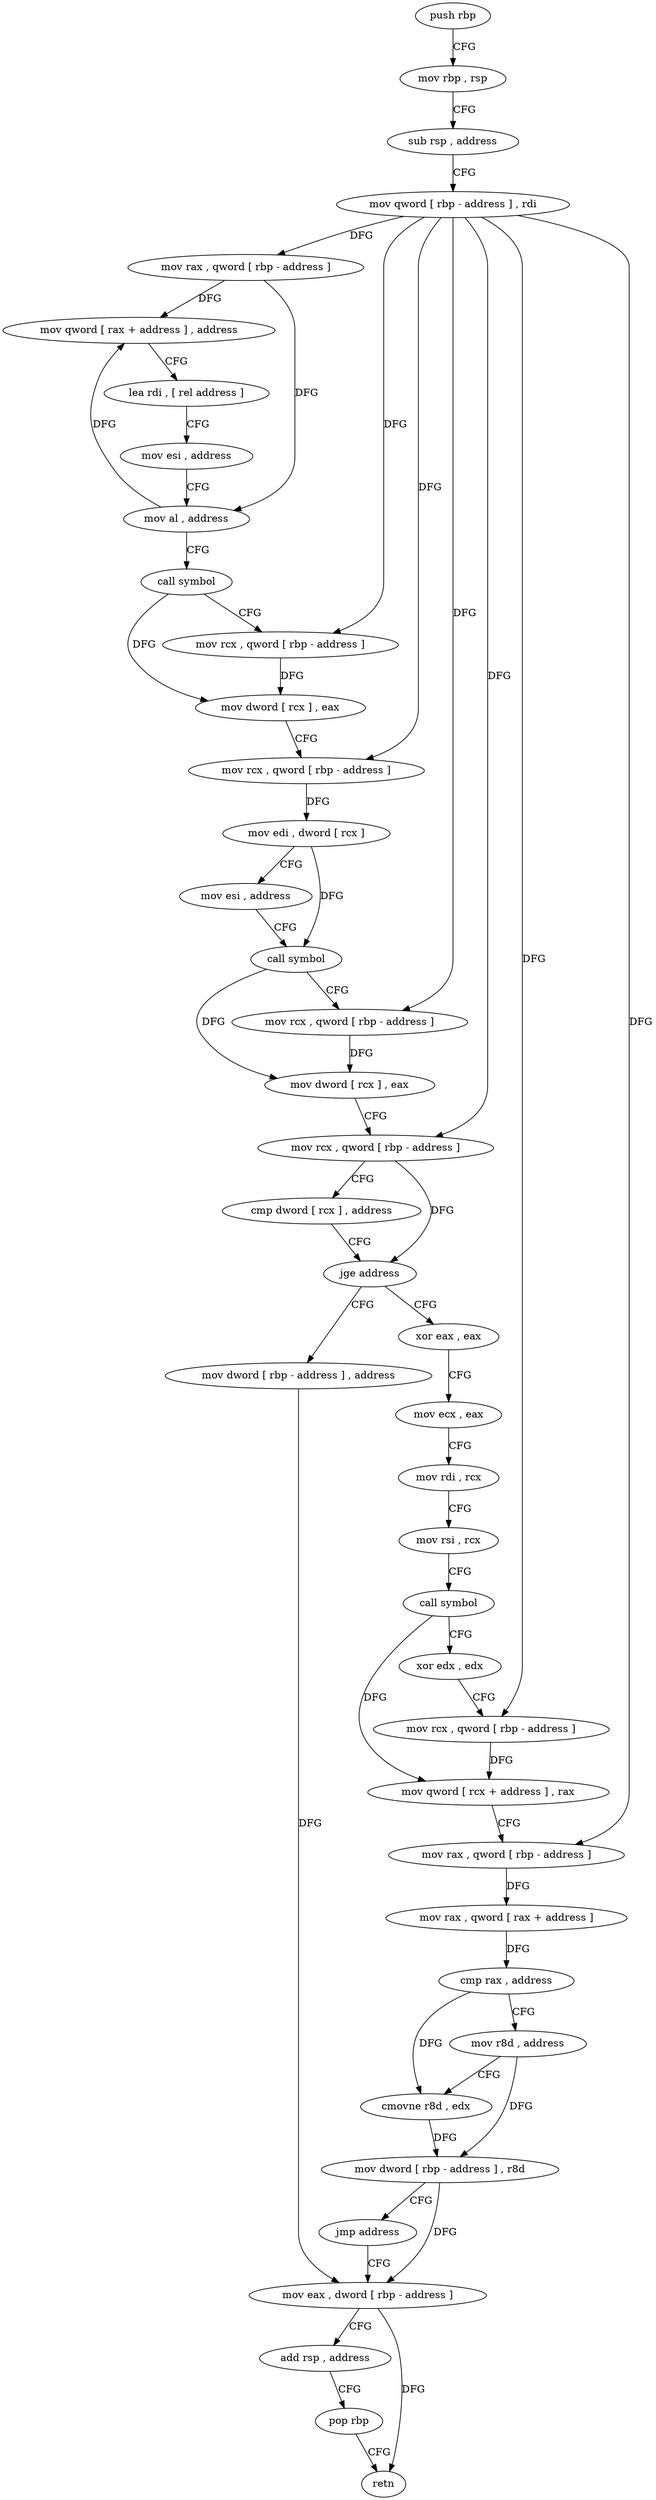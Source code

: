 digraph "func" {
"489600" [label = "push rbp" ]
"489601" [label = "mov rbp , rsp" ]
"489604" [label = "sub rsp , address" ]
"489608" [label = "mov qword [ rbp - address ] , rdi" ]
"489612" [label = "mov rax , qword [ rbp - address ]" ]
"489616" [label = "mov qword [ rax + address ] , address" ]
"489624" [label = "lea rdi , [ rel address ]" ]
"489631" [label = "mov esi , address" ]
"489636" [label = "mov al , address" ]
"489638" [label = "call symbol" ]
"489643" [label = "mov rcx , qword [ rbp - address ]" ]
"489647" [label = "mov dword [ rcx ] , eax" ]
"489649" [label = "mov rcx , qword [ rbp - address ]" ]
"489653" [label = "mov edi , dword [ rcx ]" ]
"489655" [label = "mov esi , address" ]
"489660" [label = "call symbol" ]
"489665" [label = "mov rcx , qword [ rbp - address ]" ]
"489669" [label = "mov dword [ rcx ] , eax" ]
"489671" [label = "mov rcx , qword [ rbp - address ]" ]
"489675" [label = "cmp dword [ rcx ] , address" ]
"489678" [label = "jge address" ]
"489740" [label = "mov dword [ rbp - address ] , address" ]
"489684" [label = "xor eax , eax" ]
"489747" [label = "mov eax , dword [ rbp - address ]" ]
"489686" [label = "mov ecx , eax" ]
"489688" [label = "mov rdi , rcx" ]
"489691" [label = "mov rsi , rcx" ]
"489694" [label = "call symbol" ]
"489699" [label = "xor edx , edx" ]
"489701" [label = "mov rcx , qword [ rbp - address ]" ]
"489705" [label = "mov qword [ rcx + address ] , rax" ]
"489709" [label = "mov rax , qword [ rbp - address ]" ]
"489713" [label = "mov rax , qword [ rax + address ]" ]
"489717" [label = "cmp rax , address" ]
"489721" [label = "mov r8d , address" ]
"489727" [label = "cmovne r8d , edx" ]
"489731" [label = "mov dword [ rbp - address ] , r8d" ]
"489735" [label = "jmp address" ]
"489750" [label = "add rsp , address" ]
"489754" [label = "pop rbp" ]
"489755" [label = "retn" ]
"489600" -> "489601" [ label = "CFG" ]
"489601" -> "489604" [ label = "CFG" ]
"489604" -> "489608" [ label = "CFG" ]
"489608" -> "489612" [ label = "DFG" ]
"489608" -> "489643" [ label = "DFG" ]
"489608" -> "489649" [ label = "DFG" ]
"489608" -> "489665" [ label = "DFG" ]
"489608" -> "489671" [ label = "DFG" ]
"489608" -> "489701" [ label = "DFG" ]
"489608" -> "489709" [ label = "DFG" ]
"489612" -> "489616" [ label = "DFG" ]
"489612" -> "489636" [ label = "DFG" ]
"489616" -> "489624" [ label = "CFG" ]
"489624" -> "489631" [ label = "CFG" ]
"489631" -> "489636" [ label = "CFG" ]
"489636" -> "489638" [ label = "CFG" ]
"489636" -> "489616" [ label = "DFG" ]
"489638" -> "489643" [ label = "CFG" ]
"489638" -> "489647" [ label = "DFG" ]
"489643" -> "489647" [ label = "DFG" ]
"489647" -> "489649" [ label = "CFG" ]
"489649" -> "489653" [ label = "DFG" ]
"489653" -> "489655" [ label = "CFG" ]
"489653" -> "489660" [ label = "DFG" ]
"489655" -> "489660" [ label = "CFG" ]
"489660" -> "489665" [ label = "CFG" ]
"489660" -> "489669" [ label = "DFG" ]
"489665" -> "489669" [ label = "DFG" ]
"489669" -> "489671" [ label = "CFG" ]
"489671" -> "489675" [ label = "CFG" ]
"489671" -> "489678" [ label = "DFG" ]
"489675" -> "489678" [ label = "CFG" ]
"489678" -> "489740" [ label = "CFG" ]
"489678" -> "489684" [ label = "CFG" ]
"489740" -> "489747" [ label = "DFG" ]
"489684" -> "489686" [ label = "CFG" ]
"489747" -> "489750" [ label = "CFG" ]
"489747" -> "489755" [ label = "DFG" ]
"489686" -> "489688" [ label = "CFG" ]
"489688" -> "489691" [ label = "CFG" ]
"489691" -> "489694" [ label = "CFG" ]
"489694" -> "489699" [ label = "CFG" ]
"489694" -> "489705" [ label = "DFG" ]
"489699" -> "489701" [ label = "CFG" ]
"489701" -> "489705" [ label = "DFG" ]
"489705" -> "489709" [ label = "CFG" ]
"489709" -> "489713" [ label = "DFG" ]
"489713" -> "489717" [ label = "DFG" ]
"489717" -> "489721" [ label = "CFG" ]
"489717" -> "489727" [ label = "DFG" ]
"489721" -> "489727" [ label = "CFG" ]
"489721" -> "489731" [ label = "DFG" ]
"489727" -> "489731" [ label = "DFG" ]
"489731" -> "489735" [ label = "CFG" ]
"489731" -> "489747" [ label = "DFG" ]
"489735" -> "489747" [ label = "CFG" ]
"489750" -> "489754" [ label = "CFG" ]
"489754" -> "489755" [ label = "CFG" ]
}
